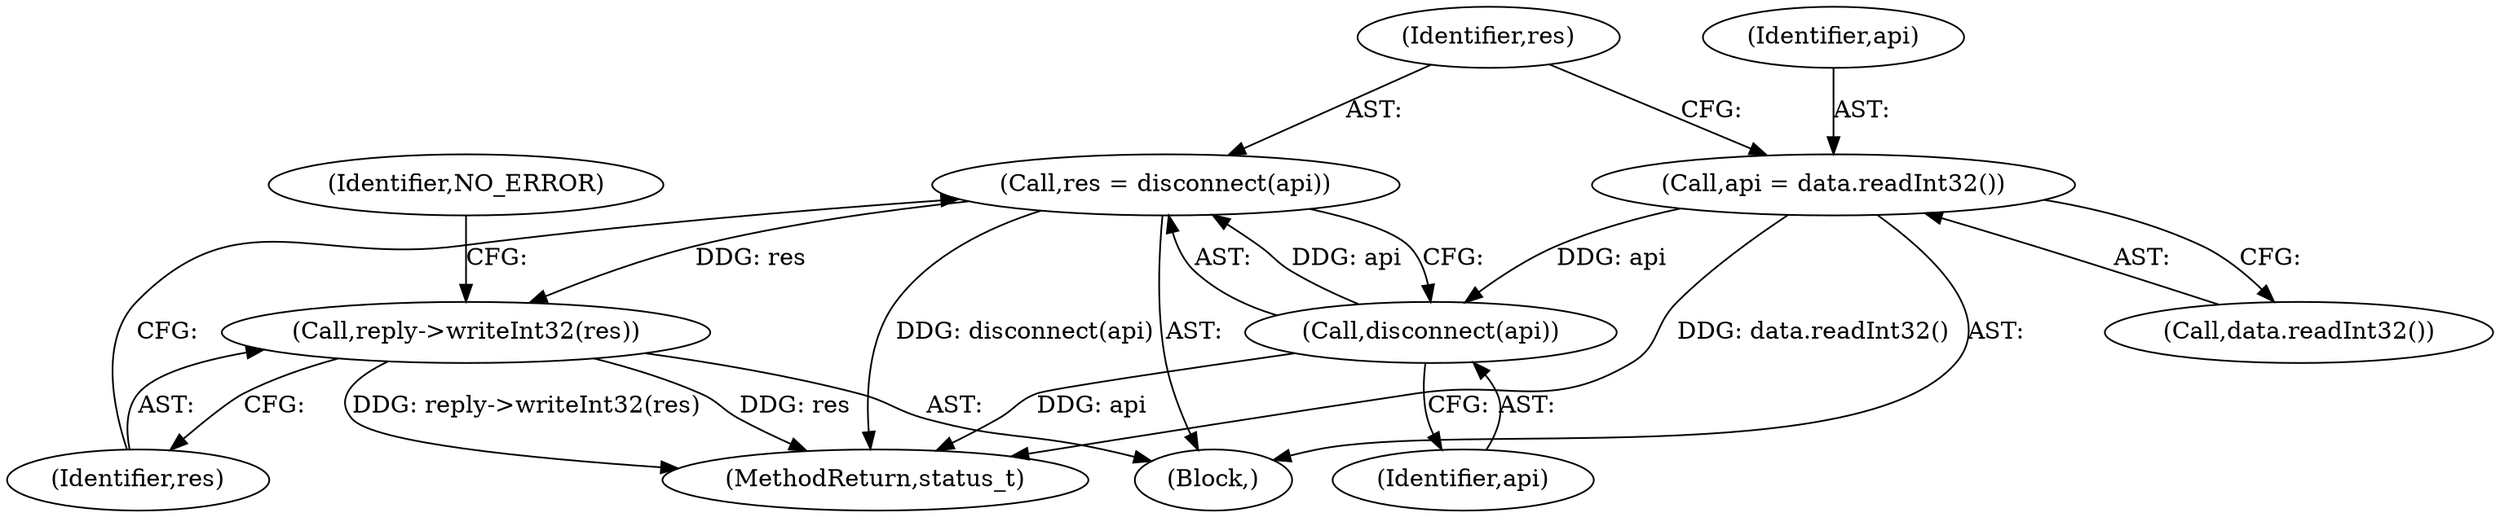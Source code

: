digraph "0_Android_a30d7d90c4f718e46fb41a99b3d52800e1011b73_0@API" {
"1000470" [label="(Call,res = disconnect(api))"];
"1000472" [label="(Call,disconnect(api))"];
"1000466" [label="(Call,api = data.readInt32())"];
"1000474" [label="(Call,reply->writeInt32(res))"];
"1000596" [label="(MethodReturn,status_t)"];
"1000468" [label="(Call,data.readInt32())"];
"1000475" [label="(Identifier,res)"];
"1000474" [label="(Call,reply->writeInt32(res))"];
"1000470" [label="(Call,res = disconnect(api))"];
"1000472" [label="(Call,disconnect(api))"];
"1000471" [label="(Identifier,res)"];
"1000466" [label="(Call,api = data.readInt32())"];
"1000477" [label="(Identifier,NO_ERROR)"];
"1000473" [label="(Identifier,api)"];
"1000467" [label="(Identifier,api)"];
"1000460" [label="(Block,)"];
"1000470" -> "1000460"  [label="AST: "];
"1000470" -> "1000472"  [label="CFG: "];
"1000471" -> "1000470"  [label="AST: "];
"1000472" -> "1000470"  [label="AST: "];
"1000475" -> "1000470"  [label="CFG: "];
"1000470" -> "1000596"  [label="DDG: disconnect(api)"];
"1000472" -> "1000470"  [label="DDG: api"];
"1000470" -> "1000474"  [label="DDG: res"];
"1000472" -> "1000473"  [label="CFG: "];
"1000473" -> "1000472"  [label="AST: "];
"1000472" -> "1000596"  [label="DDG: api"];
"1000466" -> "1000472"  [label="DDG: api"];
"1000466" -> "1000460"  [label="AST: "];
"1000466" -> "1000468"  [label="CFG: "];
"1000467" -> "1000466"  [label="AST: "];
"1000468" -> "1000466"  [label="AST: "];
"1000471" -> "1000466"  [label="CFG: "];
"1000466" -> "1000596"  [label="DDG: data.readInt32()"];
"1000474" -> "1000460"  [label="AST: "];
"1000474" -> "1000475"  [label="CFG: "];
"1000475" -> "1000474"  [label="AST: "];
"1000477" -> "1000474"  [label="CFG: "];
"1000474" -> "1000596"  [label="DDG: reply->writeInt32(res)"];
"1000474" -> "1000596"  [label="DDG: res"];
}
